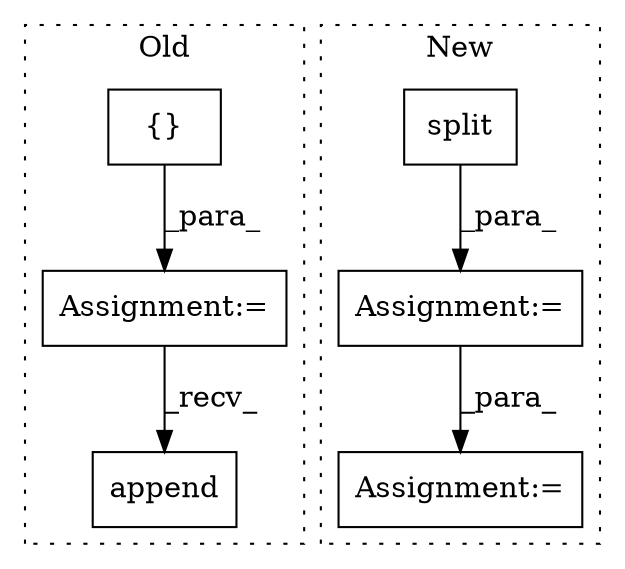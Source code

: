 digraph G {
subgraph cluster0 {
1 [label="append" a="32" s="1013,1025" l="7,1" shape="box"];
4 [label="Assignment:=" a="7" s="899" l="1" shape="box"];
5 [label="{}" a="4" s="909" l="2" shape="box"];
label = "Old";
style="dotted";
}
subgraph cluster1 {
2 [label="split" a="32" s="1054" l="7" shape="box"];
3 [label="Assignment:=" a="7" s="1225,1311" l="65,2" shape="box"];
6 [label="Assignment:=" a="7" s="1009" l="1" shape="box"];
label = "New";
style="dotted";
}
2 -> 6 [label="_para_"];
4 -> 1 [label="_recv_"];
5 -> 4 [label="_para_"];
6 -> 3 [label="_para_"];
}